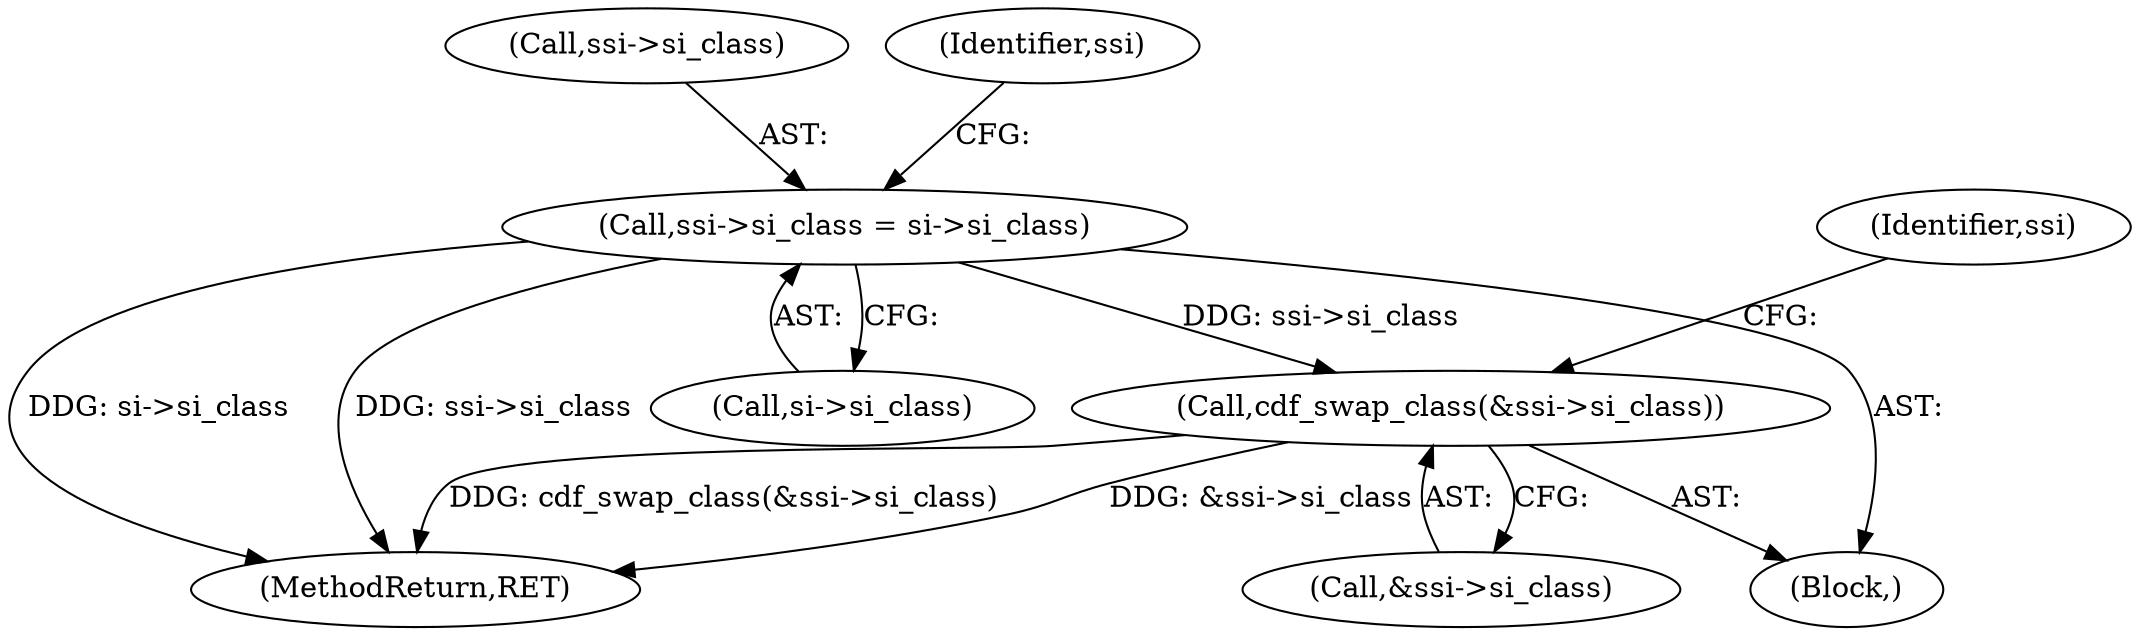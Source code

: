 digraph "0_file_b8acc83781d5a24cc5101e525d15efe0482c280d@pointer" {
"1000160" [label="(Call,ssi->si_class = si->si_class)"];
"1000167" [label="(Call,cdf_swap_class(&ssi->si_class))"];
"1000161" [label="(Call,ssi->si_class)"];
"1000106" [label="(Block,)"];
"1000170" [label="(Identifier,ssi)"];
"1000238" [label="(MethodReturn,RET)"];
"1000167" [label="(Call,cdf_swap_class(&ssi->si_class))"];
"1000168" [label="(Call,&ssi->si_class)"];
"1000174" [label="(Identifier,ssi)"];
"1000160" [label="(Call,ssi->si_class = si->si_class)"];
"1000164" [label="(Call,si->si_class)"];
"1000160" -> "1000106"  [label="AST: "];
"1000160" -> "1000164"  [label="CFG: "];
"1000161" -> "1000160"  [label="AST: "];
"1000164" -> "1000160"  [label="AST: "];
"1000170" -> "1000160"  [label="CFG: "];
"1000160" -> "1000238"  [label="DDG: si->si_class"];
"1000160" -> "1000238"  [label="DDG: ssi->si_class"];
"1000160" -> "1000167"  [label="DDG: ssi->si_class"];
"1000167" -> "1000106"  [label="AST: "];
"1000167" -> "1000168"  [label="CFG: "];
"1000168" -> "1000167"  [label="AST: "];
"1000174" -> "1000167"  [label="CFG: "];
"1000167" -> "1000238"  [label="DDG: &ssi->si_class"];
"1000167" -> "1000238"  [label="DDG: cdf_swap_class(&ssi->si_class)"];
}
